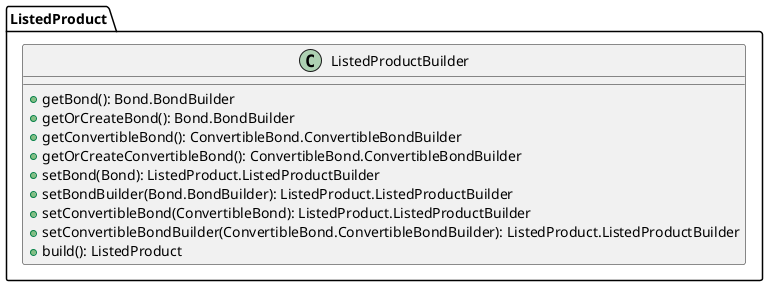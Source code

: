 @startuml

    class ListedProduct.ListedProductBuilder [[ListedProduct.ListedProductBuilder.html]] {
        +getBond(): Bond.BondBuilder
        +getOrCreateBond(): Bond.BondBuilder
        +getConvertibleBond(): ConvertibleBond.ConvertibleBondBuilder
        +getOrCreateConvertibleBond(): ConvertibleBond.ConvertibleBondBuilder
        +setBond(Bond): ListedProduct.ListedProductBuilder
        +setBondBuilder(Bond.BondBuilder): ListedProduct.ListedProductBuilder
        +setConvertibleBond(ConvertibleBond): ListedProduct.ListedProductBuilder
        +setConvertibleBondBuilder(ConvertibleBond.ConvertibleBondBuilder): ListedProduct.ListedProductBuilder
        +build(): ListedProduct
    }

@enduml
